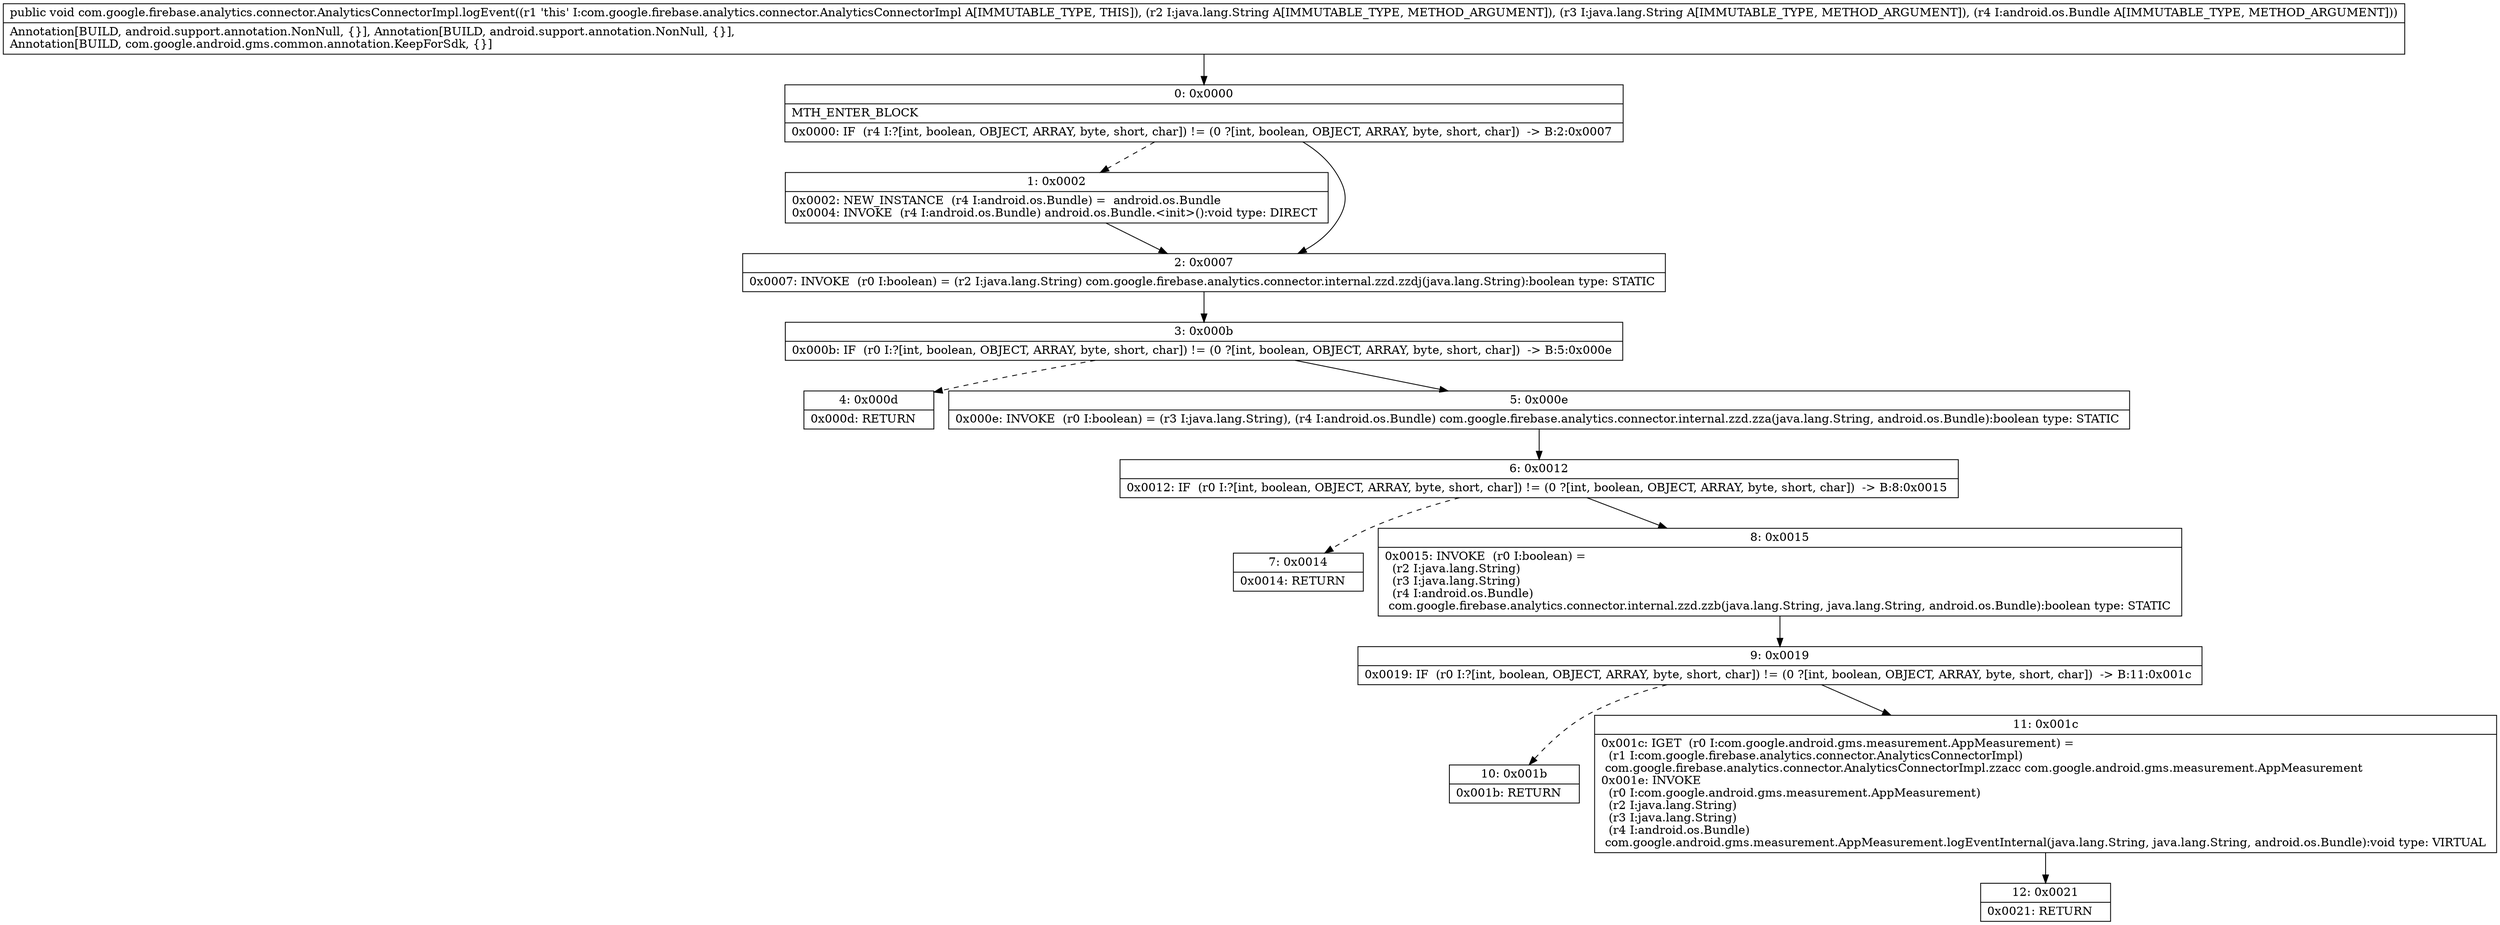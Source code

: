 digraph "CFG forcom.google.firebase.analytics.connector.AnalyticsConnectorImpl.logEvent(Ljava\/lang\/String;Ljava\/lang\/String;Landroid\/os\/Bundle;)V" {
Node_0 [shape=record,label="{0\:\ 0x0000|MTH_ENTER_BLOCK\l|0x0000: IF  (r4 I:?[int, boolean, OBJECT, ARRAY, byte, short, char]) != (0 ?[int, boolean, OBJECT, ARRAY, byte, short, char])  \-\> B:2:0x0007 \l}"];
Node_1 [shape=record,label="{1\:\ 0x0002|0x0002: NEW_INSTANCE  (r4 I:android.os.Bundle) =  android.os.Bundle \l0x0004: INVOKE  (r4 I:android.os.Bundle) android.os.Bundle.\<init\>():void type: DIRECT \l}"];
Node_2 [shape=record,label="{2\:\ 0x0007|0x0007: INVOKE  (r0 I:boolean) = (r2 I:java.lang.String) com.google.firebase.analytics.connector.internal.zzd.zzdj(java.lang.String):boolean type: STATIC \l}"];
Node_3 [shape=record,label="{3\:\ 0x000b|0x000b: IF  (r0 I:?[int, boolean, OBJECT, ARRAY, byte, short, char]) != (0 ?[int, boolean, OBJECT, ARRAY, byte, short, char])  \-\> B:5:0x000e \l}"];
Node_4 [shape=record,label="{4\:\ 0x000d|0x000d: RETURN   \l}"];
Node_5 [shape=record,label="{5\:\ 0x000e|0x000e: INVOKE  (r0 I:boolean) = (r3 I:java.lang.String), (r4 I:android.os.Bundle) com.google.firebase.analytics.connector.internal.zzd.zza(java.lang.String, android.os.Bundle):boolean type: STATIC \l}"];
Node_6 [shape=record,label="{6\:\ 0x0012|0x0012: IF  (r0 I:?[int, boolean, OBJECT, ARRAY, byte, short, char]) != (0 ?[int, boolean, OBJECT, ARRAY, byte, short, char])  \-\> B:8:0x0015 \l}"];
Node_7 [shape=record,label="{7\:\ 0x0014|0x0014: RETURN   \l}"];
Node_8 [shape=record,label="{8\:\ 0x0015|0x0015: INVOKE  (r0 I:boolean) = \l  (r2 I:java.lang.String)\l  (r3 I:java.lang.String)\l  (r4 I:android.os.Bundle)\l com.google.firebase.analytics.connector.internal.zzd.zzb(java.lang.String, java.lang.String, android.os.Bundle):boolean type: STATIC \l}"];
Node_9 [shape=record,label="{9\:\ 0x0019|0x0019: IF  (r0 I:?[int, boolean, OBJECT, ARRAY, byte, short, char]) != (0 ?[int, boolean, OBJECT, ARRAY, byte, short, char])  \-\> B:11:0x001c \l}"];
Node_10 [shape=record,label="{10\:\ 0x001b|0x001b: RETURN   \l}"];
Node_11 [shape=record,label="{11\:\ 0x001c|0x001c: IGET  (r0 I:com.google.android.gms.measurement.AppMeasurement) = \l  (r1 I:com.google.firebase.analytics.connector.AnalyticsConnectorImpl)\l com.google.firebase.analytics.connector.AnalyticsConnectorImpl.zzacc com.google.android.gms.measurement.AppMeasurement \l0x001e: INVOKE  \l  (r0 I:com.google.android.gms.measurement.AppMeasurement)\l  (r2 I:java.lang.String)\l  (r3 I:java.lang.String)\l  (r4 I:android.os.Bundle)\l com.google.android.gms.measurement.AppMeasurement.logEventInternal(java.lang.String, java.lang.String, android.os.Bundle):void type: VIRTUAL \l}"];
Node_12 [shape=record,label="{12\:\ 0x0021|0x0021: RETURN   \l}"];
MethodNode[shape=record,label="{public void com.google.firebase.analytics.connector.AnalyticsConnectorImpl.logEvent((r1 'this' I:com.google.firebase.analytics.connector.AnalyticsConnectorImpl A[IMMUTABLE_TYPE, THIS]), (r2 I:java.lang.String A[IMMUTABLE_TYPE, METHOD_ARGUMENT]), (r3 I:java.lang.String A[IMMUTABLE_TYPE, METHOD_ARGUMENT]), (r4 I:android.os.Bundle A[IMMUTABLE_TYPE, METHOD_ARGUMENT]))  | Annotation[BUILD, android.support.annotation.NonNull, \{\}], Annotation[BUILD, android.support.annotation.NonNull, \{\}], \lAnnotation[BUILD, com.google.android.gms.common.annotation.KeepForSdk, \{\}]\l}"];
MethodNode -> Node_0;
Node_0 -> Node_1[style=dashed];
Node_0 -> Node_2;
Node_1 -> Node_2;
Node_2 -> Node_3;
Node_3 -> Node_4[style=dashed];
Node_3 -> Node_5;
Node_5 -> Node_6;
Node_6 -> Node_7[style=dashed];
Node_6 -> Node_8;
Node_8 -> Node_9;
Node_9 -> Node_10[style=dashed];
Node_9 -> Node_11;
Node_11 -> Node_12;
}

